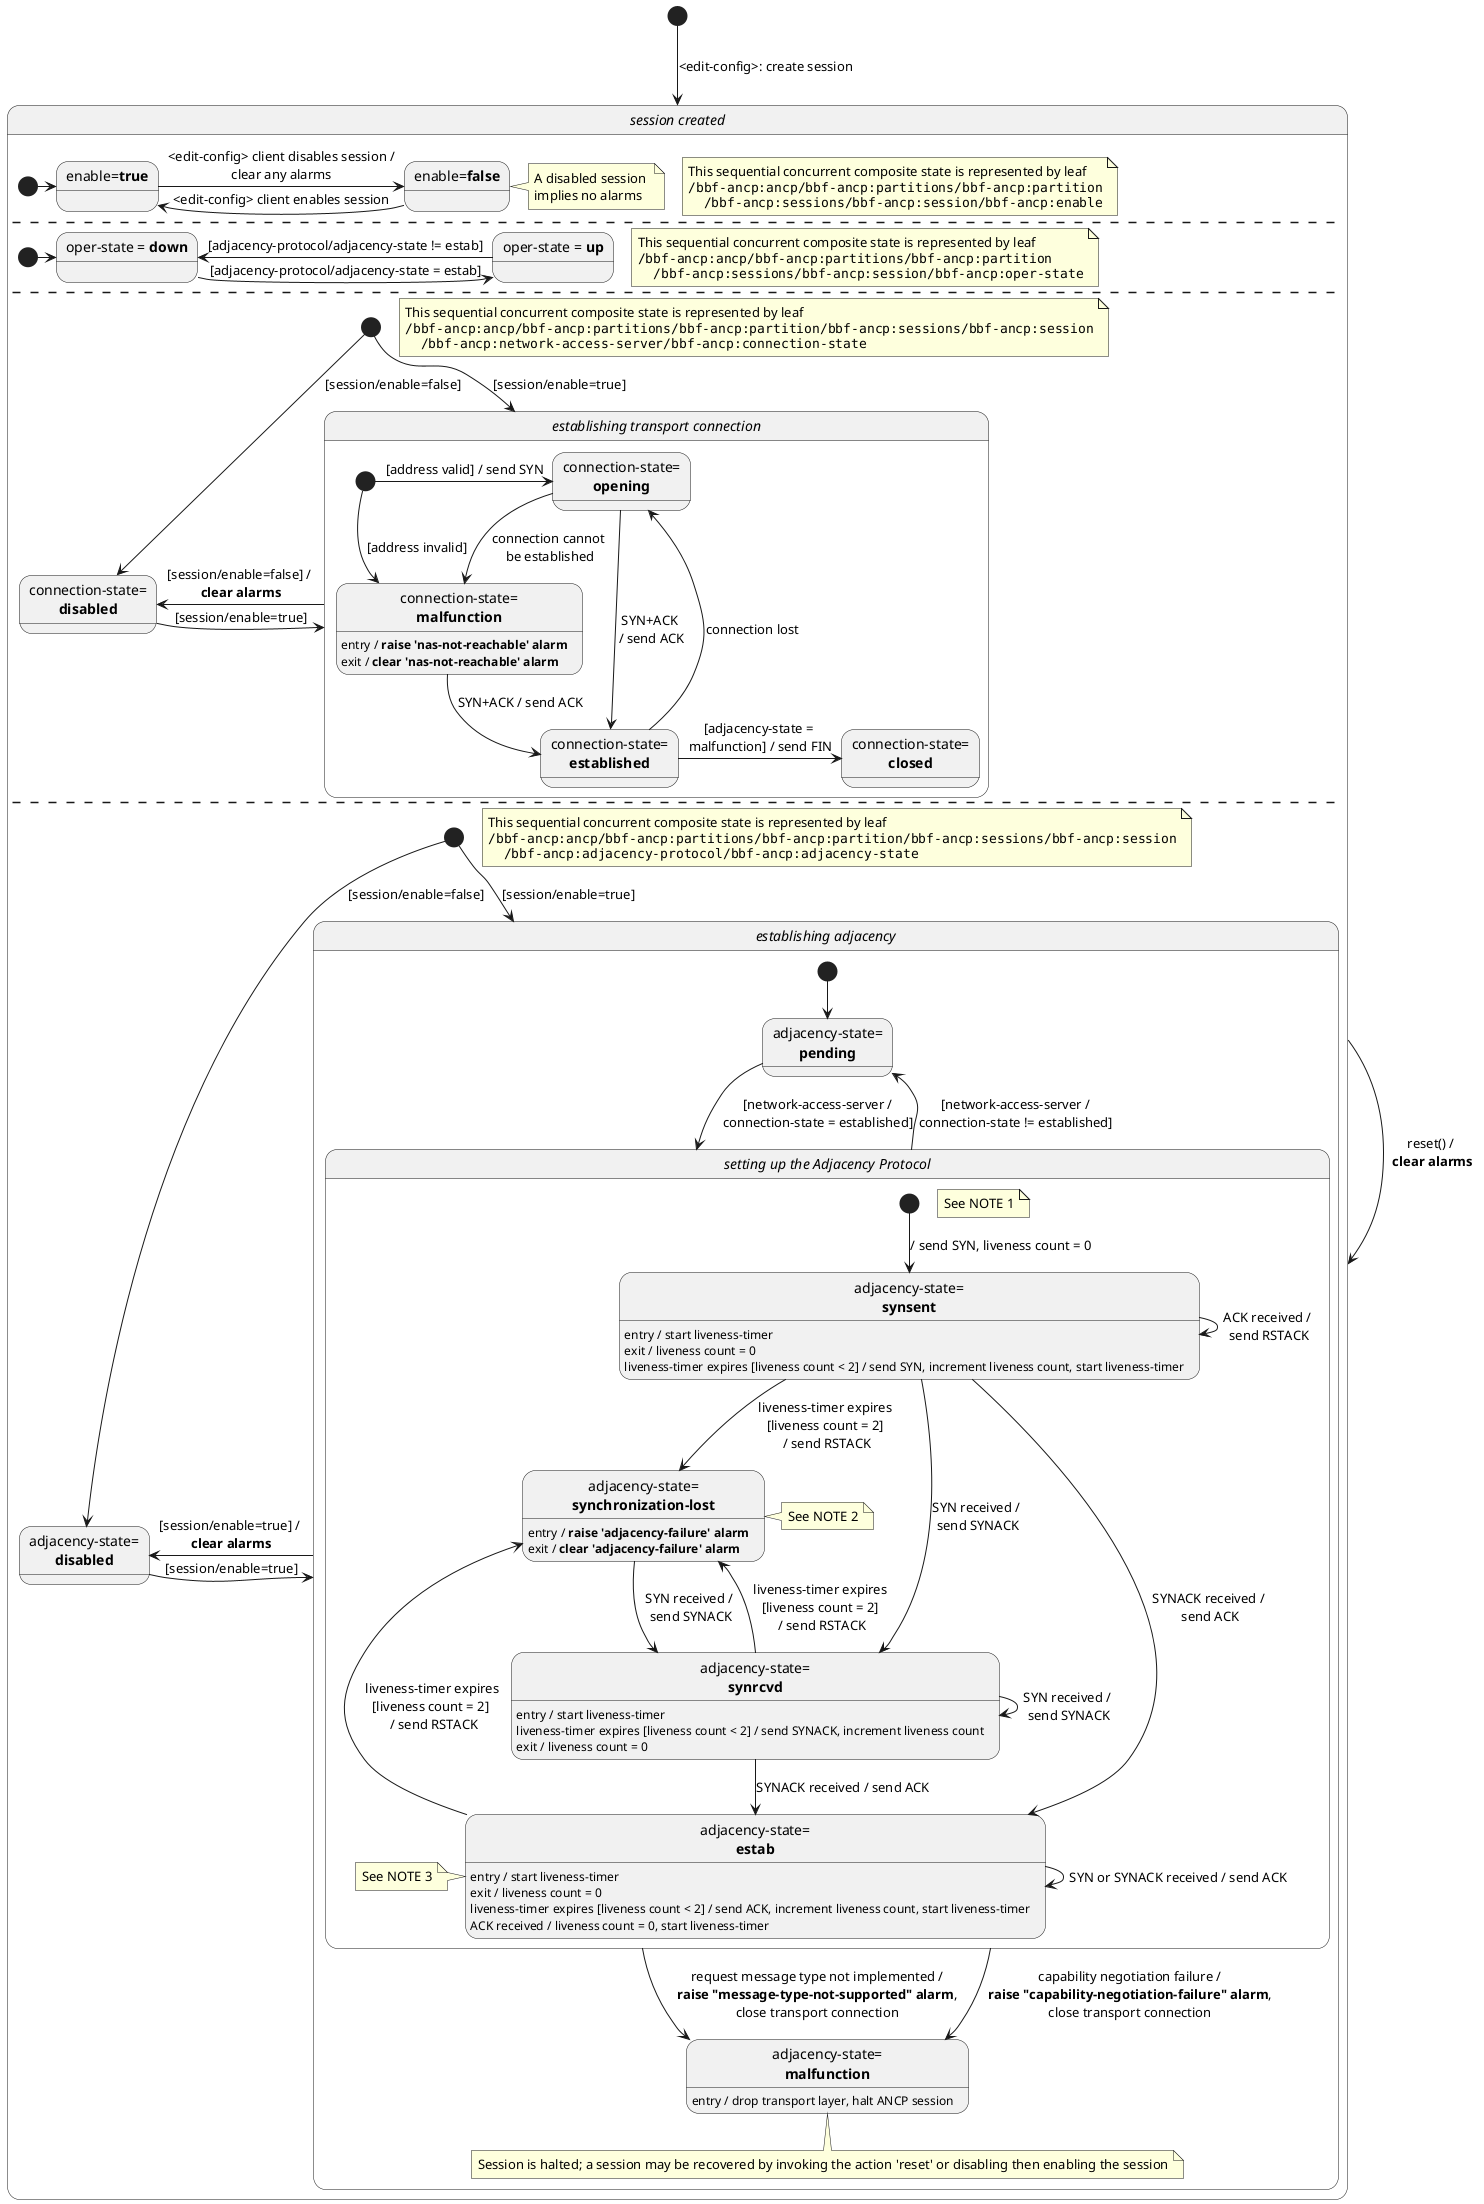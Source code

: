 @startuml

   /'
     This file contains PlantUML source code to generate a UML diagram 
     that defines a statechart of an ANCP session (informational only)
     within the ANCP YANG data model.

     Comments or questions about this Broadband Forum PlantUML file
     should be directed to <mailto:help@broadband-forum.org>.

     Editor:      Nick Hancock, ADTRAN

     Editor:      Ludwig Pauwels, Nokia

     PS Leader:   Joey Boyd, ADTRAN

     WA Director: Joey Boyd, ADTRAN

     WA Director: Sven Ooghe, Nokia";

     Copyright (c) 2022, Broadband Forum

     Redistribution and use in source and binary forms, with or
     without modification, are permitted provided that the following
     conditions are met:

     1. Redistributions of source code must retain the above copyright
        notice, this list of conditions and the following disclaimer.

     2. Redistributions in binary form must reproduce the above
        copyright notice, this list of conditions and the following
        disclaimer in the documentation and/or other materials
        provided with the distribution.

     3. Neither the name of the copyright holder nor the names of its
        contributors may be used to endorse or promote products
        derived from this software without specific prior written
        permission.

     THIS SOFTWARE IS PROVIDED BY THE COPYRIGHT HOLDERS AND
     CONTRIBUTORS \"AS IS\" AND ANY EXPRESS OR IMPLIED WARRANTIES,
     INCLUDING, BUT NOT LIMITED TO, THE IMPLIED WARRANTIES OF
     MERCHANTABILITY AND FITNESS FOR A PARTICULAR PURPOSE ARE
     DISCLAIMED. IN NO EVENT SHALL THE COPYRIGHT HOLDER OR
     CONTRIBUTORS BE LIABLE FOR ANY DIRECT, INDIRECT, INCIDENTAL,
     SPECIAL, EXEMPLARY, OR CONSEQUENTIAL DAMAGES (INCLUDING, BUT
     NOT LIMITED TO, PROCUREMENT OF SUBSTITUTE GOODS OR SERVICES;
     LOSS OF USE, DATA, OR PROFITS; OR BUSINESS INTERRUPTION) HOWEVER
     CAUSED AND ON ANY THEORY OF LIABILITY, WHETHER IN CONTRACT,
     STRICT LIABILITY, OR TORT (INCLUDING NEGLIGENCE OR OTHERWISE)
     ARISING IN ANY WAY OUT OF THE USE OF THIS SOFTWARE, EVEN IF
     ADVISED OF THE POSSIBILITY OF SUCH DAMAGE.

     The above license is used as a license under copyright only.
     Please reference the Forum IPR Policy for patent licensing terms
     <https://www.broadband-forum.org/ipr-policy>.

     Any moral rights which are necessary to exercise under the above
     license grant are also deemed granted under this license.

     This version of this PlantUML source code is part of TR-383a5; 
     see the TR itself for full legal notices.";

     revision 2022-03-01 {
       description
         "Amendment 5.
          * Approval Date:    2022-03-01.
          * Publication Date: 2022-03-01.";
       reference
         "TR-383a5: Common YANG Modules
                    <https://www.broadband-forum.org/technical/download/
                             TR-383_Amendment-5.pdf>";
     }
  '/
  
  state "//session created//" as session  {

    note as N1
      This sequential concurrent composite state is represented by leaf 
      ""/bbf-ancp:ancp/bbf-ancp:partitions/bbf-ancp:partition""
      ""  /bbf-ancp:sessions/bbf-ancp:session/bbf-ancp:enable""
    end note

    state "enable=**false**" as session_disable
    state "enable=**true**" as session_enable
    
    note right of session_disable
      A disabled session 
      implies no alarms
    end note
    [*] -> session_enable
    session_enable -> session_disable : <edit-config> client disables session /\nclear any alarms 
    session_disable -left-> session_enable : <edit-config> client enables session
     
    --
    
    note as N2
      This sequential concurrent composite state is represented by leaf 
      ""/bbf-ancp:ancp/bbf-ancp:partitions/bbf-ancp:partition""
      ""  /bbf-ancp:sessions/bbf-ancp:session/bbf-ancp:oper-state""
    end note

    state "oper-state = **down**" as oper_state_down  
    state "oper-state = **up**" as oper_state_up  
    
    [*] -right-> oper_state_down 
    oper_state_down -> oper_state_up : [adjacency-protocol/adjacency-state = estab] 
    oper_state_up -> oper_state_down : [adjacency-protocol/adjacency-state != estab]
     
    --
  
    note as N3
      This sequential concurrent composite state is represented by leaf 
      ""/bbf-ancp:ancp/bbf-ancp:partitions/bbf-ancp:partition/bbf-ancp:sessions/bbf-ancp:session""
      ""  /bbf-ancp:network-access-server/bbf-ancp:connection-state""
    end note

  
    state "//establishing transport connection//" as transport_enabled {
      state "connection-state=\n**opening**" as transport_opening
      state "connection-state=\n**established**" as transport_estab
      state "connection-state=\n**closed**" as transport_closed
      state "connection-state=\n**malfunction**" as transport_malfunction
      
      transport_malfunction : entry / **raise 'nas-not-reachable' alarm**  
      transport_malfunction : exit / **clear 'nas-not-reachable' alarm**  
      [*] -> transport_opening : [address valid] / send SYN 
      [*] -> transport_malfunction : [address invalid] 
      transport_opening --> transport_estab : SYN+ACK \n/ send ACK
       
      transport_estab -> transport_closed : [adjacency-state = \nmalfunction] / send FIN
      transport_opening --> transport_malfunction : connection cannot \nbe established
      transport_estab -> transport_opening : connection lost  
      transport_estab -[hidden]down-> transport_malfunction
      transport_malfunction -> transport_estab : SYN+ACK / send ACK
    }

    state "connection-state=\n**disabled**" as transport_disabled
    [*] --> transport_disabled : [session/enable=false]
    [*] --> transport_enabled : [session/enable=true]
    transport_enabled -left-> transport_disabled : [session/enable=false] / \n**clear alarms**
    transport_disabled -right-> transport_enabled : [session/enable=true]
    
    
    --

    note as N4
      This sequential concurrent composite state is represented by leaf 
      ""/bbf-ancp:ancp/bbf-ancp:partitions/bbf-ancp:partition/bbf-ancp:sessions/bbf-ancp:session""
      ""  /bbf-ancp:adjacency-protocol/bbf-ancp:adjacency-state""
    end note

    state "//establishing adjacency//" as adjacency_enable {
      state "adjacency-state=\n**pending**" as pending
      
      state "adjacency-state=\n**malfunction**" as adjacency_malfunction
      adjacency_malfunction : entry / drop transport layer, halt ANCP session
      note bottom of adjacency_malfunction : Session is halted; a session may be recovered by invoking the action 'reset' or disabling then enabling the session 
      
      state "//setting up the Adjacency Protocol//" as adj_prot {
        note "See NOTE 1" as N5 
        
        state "adjacency-state=\n**synchronization-lost**" as sync_lost
        sync_lost : entry / **raise 'adjacency-failure' alarm**
        sync_lost : exit / **clear 'adjacency-failure' alarm**
        state "adjacency-state=\n**synsent**" as SYNSENT
        SYNSENT : entry / start liveness-timer
        SYNSENT : exit / liveness count = 0
        SYNSENT : liveness-timer expires [liveness count < 2] / send SYN, increment liveness count, start liveness-timer
        state "adjacency-state=\n**synrcvd**" as SYNRCVD
        SYNRCVD : entry / start liveness-timer
        SYNRCVD : liveness-timer expires [liveness count < 2] / send SYNACK, increment liveness count
        SYNRCVD : exit / liveness count = 0
        state "adjacency-state=\n**estab**" as ESTAB
        ESTAB : entry / start liveness-timer
        ESTAB : exit / liveness count = 0
        ESTAB : liveness-timer expires [liveness count < 2] / send ACK, increment liveness count, start liveness-timer
        ESTAB : ACK received / liveness count = 0, start liveness-timer

        note right of sync_lost : See NOTE 2         
        note left of ESTAB : See NOTE 3
        
        [*] --> SYNSENT : / send SYN, liveness count = 0
        SYNSENT --> ESTAB : SYNACK received / \nsend ACK
        SYNSENT --> SYNSENT : ACK received / \nsend RSTACK
        SYNRCVD --> SYNRCVD : SYN received / \nsend SYNACK 
        SYNRCVD --> ESTAB : SYNACK received / send ACK
        ESTAB --> ESTAB : SYN or SYNACK received / send ACK
        SYNSENT --> SYNRCVD : SYN received / \nsend SYNACK
        

        SYNSENT--> sync_lost : liveness-timer expires \n[liveness count = 2] \n/ send RSTACK
        SYNRCVD --> sync_lost : liveness-timer expires \n[liveness count = 2] \n/ send RSTACK
        ESTAB --> sync_lost : liveness-timer expires \n[liveness count = 2]  \n/ send RSTACK
        sync_lost -right-> SYNRCVD : SYN received /\n send SYNACK

      }
      
      [*] -down-> pending
      pending -down-> adj_prot : [network-access-server /\nconnection-state = established]  
      adj_prot -up-> pending : [network-access-server /\nconnection-state != established] 

      adj_prot -down-> adjacency_malfunction : request message type not implemented /\n **raise "message-type-not-supported" alarm**, \nclose transport connection
      adj_prot -down-> adjacency_malfunction : capability negotiation failure /\n **raise "capability-negotiation-failure" alarm**, \nclose transport connection

    }

    state "adjacency-state=\n**disabled**" as adjacency_disabled
    
    
    [*] --> adjacency_enable : [session/enable=true]
    [*] --> adjacency_disabled : [session/enable=false]
    adjacency_enable -left-> adjacency_disabled : [session/enable=true] / \n**clear alarms**
    adjacency_disabled -right-> adjacency_enable : [session/enable=true]
      
      
  }

  [*] --> session : <edit-config>: create session 
  
  session -> session : reset() /\n **clear alarms**

@enduml
